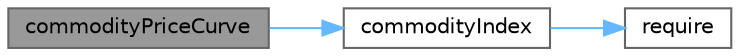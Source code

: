 digraph "commodityPriceCurve"
{
 // INTERACTIVE_SVG=YES
 // LATEX_PDF_SIZE
  bgcolor="transparent";
  edge [fontname=Helvetica,fontsize=10,labelfontname=Helvetica,labelfontsize=10];
  node [fontname=Helvetica,fontsize=10,shape=box,height=0.2,width=0.4];
  rankdir="LR";
  Node1 [label="commodityPriceCurve",height=0.2,width=0.4,color="gray40", fillcolor="grey60", style="filled", fontcolor="black",tooltip="Commodity curves."];
  Node1 -> Node2 [color="steelblue1",style="solid"];
  Node2 [label="commodityIndex",height=0.2,width=0.4,color="grey40", fillcolor="white", style="filled",URL="$classore_1_1data_1_1_market_impl.html#a060fec48de83d55fa494933357fa3e9d",tooltip="Commodity index."];
  Node2 -> Node3 [color="steelblue1",style="solid"];
  Node3 [label="require",height=0.2,width=0.4,color="grey40", fillcolor="white", style="filled",URL="$classore_1_1data_1_1_market_impl.html#af2e760ddfcac8f64fa739d3e8bf6362b",tooltip=" "];
}
